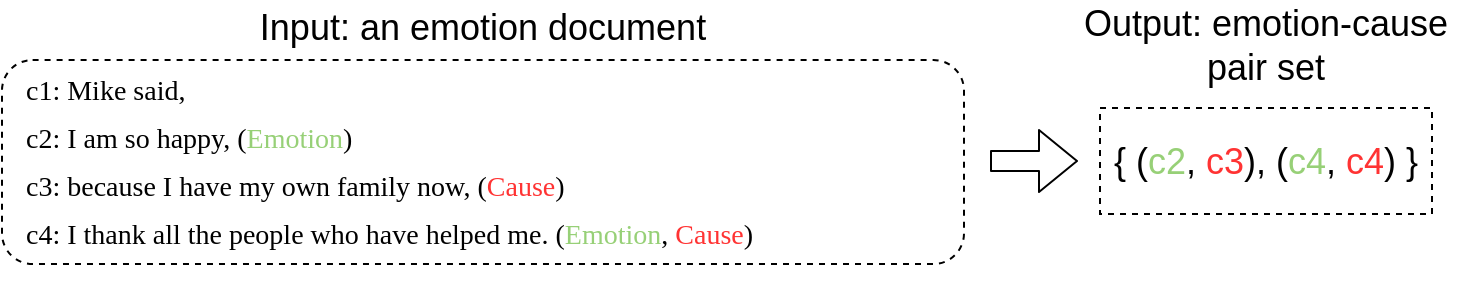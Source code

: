 <mxfile version="15.1.1" type="github">
  <diagram id="4_BCtRtNaMnRbEcq8JJH" name="Page-1">
    <mxGraphModel dx="898" dy="490" grid="0" gridSize="10" guides="1" tooltips="1" connect="1" arrows="1" fold="1" page="1" pageScale="1" pageWidth="740" pageHeight="150" background="none" math="0" shadow="0">
      <root>
        <mxCell id="0" />
        <mxCell id="1" parent="0" />
        <mxCell id="9JfLr56fLFELNTdt5D4B-2" value="" style="rounded=1;whiteSpace=wrap;html=1;dashed=1;strokeWidth=1;perimeterSpacing=1;" parent="1" vertex="1">
          <mxGeometry x="4" y="33" width="481" height="102" as="geometry" />
        </mxCell>
        <mxCell id="9JfLr56fLFELNTdt5D4B-1" value="&lt;p&gt;&lt;font face=&quot;Verdana&quot; style=&quot;line-height: 200%&quot;&gt;&lt;font style=&quot;font-size: 14px&quot;&gt;&lt;font&gt;c1: Mike said,&lt;br&gt;&lt;/font&gt;&lt;font&gt;c2: I am so happy, (&lt;font color=&quot;#97d077&quot;&gt;Emotion&lt;/font&gt;)&lt;br&gt;&lt;/font&gt;&lt;font&gt;c3: because I have my own family now, (&lt;font color=&quot;#ff3333&quot;&gt;Cause&lt;/font&gt;)&lt;br&gt;&lt;/font&gt;&lt;font&gt;c4: I thank all the people who have helped me. (&lt;font color=&quot;#97d077&quot;&gt;Emotion&lt;/font&gt;,&lt;font color=&quot;#ea6b66&quot;&gt; &lt;/font&gt;&lt;font color=&quot;#ff3333&quot;&gt;Cause&lt;/font&gt;)&lt;/font&gt;&lt;/font&gt;&lt;br&gt;&lt;/font&gt;&lt;/p&gt;" style="text;html=1;strokeColor=none;fillColor=none;align=left;verticalAlign=middle;whiteSpace=wrap;rounded=0;strokeWidth=9;perimeterSpacing=1;" parent="1" vertex="1">
          <mxGeometry x="14" y="31" width="473" height="105" as="geometry" />
        </mxCell>
        <mxCell id="9JfLr56fLFELNTdt5D4B-5" value="&lt;font style=&quot;font-size: 18px&quot;&gt;Input: an emotion document&lt;/font&gt;" style="text;html=1;strokeColor=none;fillColor=none;align=center;verticalAlign=middle;whiteSpace=wrap;rounded=0;dashed=1;" parent="1" vertex="1">
          <mxGeometry x="123" y="3" width="243" height="28" as="geometry" />
        </mxCell>
        <mxCell id="9JfLr56fLFELNTdt5D4B-7" value="&lt;font style=&quot;font-size: 18px&quot;&gt;Output:&amp;nbsp;emotion-cause pair set&lt;/font&gt;" style="text;html=1;strokeColor=none;fillColor=none;align=center;verticalAlign=middle;whiteSpace=wrap;rounded=0;dashed=1;" parent="1" vertex="1">
          <mxGeometry x="539" y="12" width="194" height="28" as="geometry" />
        </mxCell>
        <mxCell id="9JfLr56fLFELNTdt5D4B-13" value="&lt;font style=&quot;font-size: 18px&quot;&gt;{ (&lt;font color=&quot;#97d077&quot;&gt;c2&lt;/font&gt;, &lt;font color=&quot;#ff3333&quot;&gt;c3&lt;/font&gt;), (&lt;font color=&quot;#97d077&quot;&gt;c4&lt;/font&gt;, &lt;font color=&quot;#ff3333&quot;&gt;c4&lt;/font&gt;) }&lt;/font&gt;" style="rounded=0;whiteSpace=wrap;html=1;dashed=1;strokeWidth=1;" parent="1" vertex="1">
          <mxGeometry x="553" y="57" width="166" height="53" as="geometry" />
        </mxCell>
        <mxCell id="9JfLr56fLFELNTdt5D4B-15" value="" style="endArrow=classic;html=1;shape=flexArrow;" parent="1" edge="1">
          <mxGeometry width="50" height="50" relative="1" as="geometry">
            <mxPoint x="498" y="83.5" as="sourcePoint" />
            <mxPoint x="542" y="83.5" as="targetPoint" />
          </mxGeometry>
        </mxCell>
      </root>
    </mxGraphModel>
  </diagram>
</mxfile>
